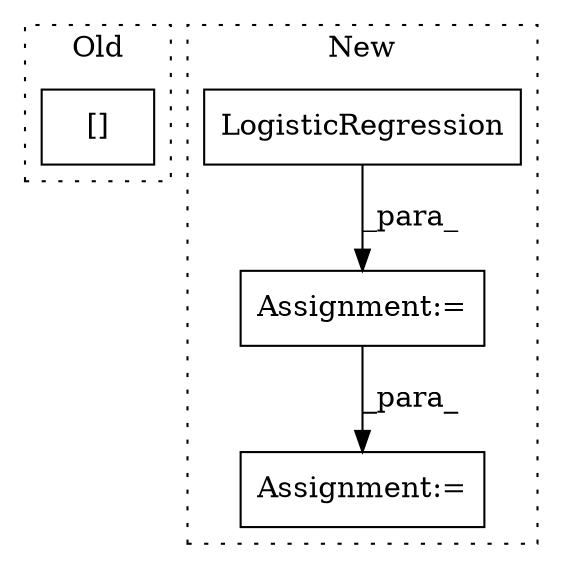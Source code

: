 digraph G {
subgraph cluster0 {
1 [label="[]" a="2" s="1230,1239" l="8,1" shape="box"];
label = "Old";
style="dotted";
}
subgraph cluster1 {
2 [label="LogisticRegression" a="32" s="657,774" l="19,1" shape="box"];
3 [label="Assignment:=" a="7" s="643" l="1" shape="box"];
4 [label="Assignment:=" a="7" s="785" l="1" shape="box"];
label = "New";
style="dotted";
}
2 -> 3 [label="_para_"];
3 -> 4 [label="_para_"];
}